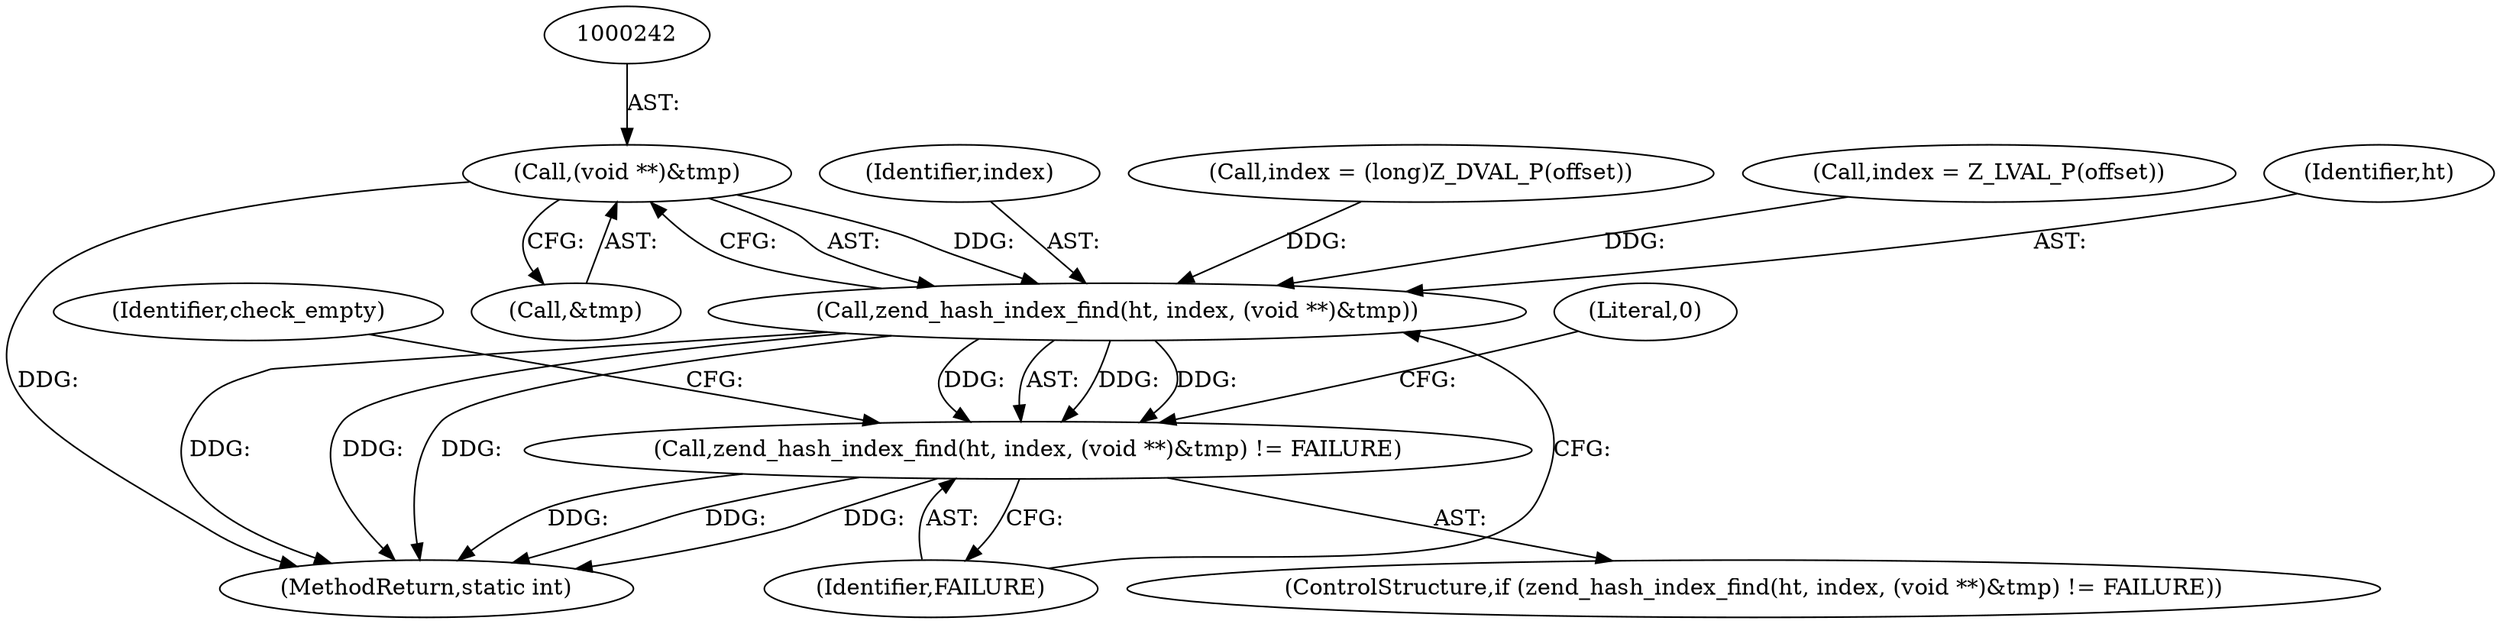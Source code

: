 digraph "0_php-src_ecb7f58a069be0dec4a6131b6351a761f808f22e?w=1_1@pointer" {
"1000241" [label="(Call,(void **)&tmp)"];
"1000238" [label="(Call,zend_hash_index_find(ht, index, (void **)&tmp))"];
"1000237" [label="(Call,zend_hash_index_find(ht, index, (void **)&tmp) != FAILURE)"];
"1000238" [label="(Call,zend_hash_index_find(ht, index, (void **)&tmp))"];
"1000240" [label="(Identifier,index)"];
"1000224" [label="(Call,index = (long)Z_DVAL_P(offset))"];
"1000243" [label="(Call,&tmp)"];
"1000232" [label="(Call,index = Z_LVAL_P(offset))"];
"1000236" [label="(ControlStructure,if (zend_hash_index_find(ht, index, (void **)&tmp) != FAILURE))"];
"1000241" [label="(Call,(void **)&tmp)"];
"1000249" [label="(Identifier,check_empty)"];
"1000289" [label="(MethodReturn,static int)"];
"1000239" [label="(Identifier,ht)"];
"1000257" [label="(Literal,0)"];
"1000245" [label="(Identifier,FAILURE)"];
"1000237" [label="(Call,zend_hash_index_find(ht, index, (void **)&tmp) != FAILURE)"];
"1000241" -> "1000238"  [label="AST: "];
"1000241" -> "1000243"  [label="CFG: "];
"1000242" -> "1000241"  [label="AST: "];
"1000243" -> "1000241"  [label="AST: "];
"1000238" -> "1000241"  [label="CFG: "];
"1000241" -> "1000289"  [label="DDG: "];
"1000241" -> "1000238"  [label="DDG: "];
"1000238" -> "1000237"  [label="AST: "];
"1000239" -> "1000238"  [label="AST: "];
"1000240" -> "1000238"  [label="AST: "];
"1000245" -> "1000238"  [label="CFG: "];
"1000238" -> "1000289"  [label="DDG: "];
"1000238" -> "1000289"  [label="DDG: "];
"1000238" -> "1000289"  [label="DDG: "];
"1000238" -> "1000237"  [label="DDG: "];
"1000238" -> "1000237"  [label="DDG: "];
"1000238" -> "1000237"  [label="DDG: "];
"1000224" -> "1000238"  [label="DDG: "];
"1000232" -> "1000238"  [label="DDG: "];
"1000237" -> "1000236"  [label="AST: "];
"1000237" -> "1000245"  [label="CFG: "];
"1000245" -> "1000237"  [label="AST: "];
"1000249" -> "1000237"  [label="CFG: "];
"1000257" -> "1000237"  [label="CFG: "];
"1000237" -> "1000289"  [label="DDG: "];
"1000237" -> "1000289"  [label="DDG: "];
"1000237" -> "1000289"  [label="DDG: "];
}
